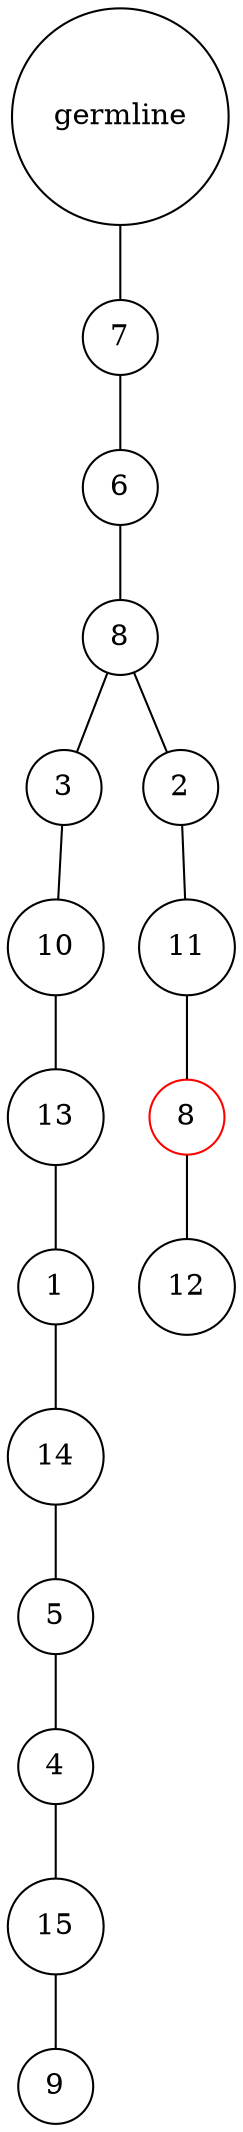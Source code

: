 graph {
	rankdir=UD;
	splines=line;
	node [shape=circle]
	"0x7fe9cc7c92b0" [label="germline"];
	"0x7fe9cc7c92e0" [label="7"];
	"0x7fe9cc7c92b0" -- "0x7fe9cc7c92e0" ;
	"0x7fe9cc7c9310" [label="6"];
	"0x7fe9cc7c92e0" -- "0x7fe9cc7c9310" ;
	"0x7fe9cc7c9340" [label="8"];
	"0x7fe9cc7c9310" -- "0x7fe9cc7c9340" ;
	"0x7fe9cc7c9370" [label="3"];
	"0x7fe9cc7c9340" -- "0x7fe9cc7c9370" ;
	"0x7fe9cc7c93a0" [label="10"];
	"0x7fe9cc7c9370" -- "0x7fe9cc7c93a0" ;
	"0x7fe9cc7c93d0" [label="13"];
	"0x7fe9cc7c93a0" -- "0x7fe9cc7c93d0" ;
	"0x7fe9cc7c9400" [label="1"];
	"0x7fe9cc7c93d0" -- "0x7fe9cc7c9400" ;
	"0x7fe9cc7c9430" [label="14"];
	"0x7fe9cc7c9400" -- "0x7fe9cc7c9430" ;
	"0x7fe9cc7c9460" [label="5"];
	"0x7fe9cc7c9430" -- "0x7fe9cc7c9460" ;
	"0x7fe9cc7c9490" [label="4"];
	"0x7fe9cc7c9460" -- "0x7fe9cc7c9490" ;
	"0x7fe9cc7c94c0" [label="15"];
	"0x7fe9cc7c9490" -- "0x7fe9cc7c94c0" ;
	"0x7fe9cc7c94f0" [label="9"];
	"0x7fe9cc7c94c0" -- "0x7fe9cc7c94f0" ;
	"0x7fe9cc7c9520" [label="2"];
	"0x7fe9cc7c9340" -- "0x7fe9cc7c9520" ;
	"0x7fe9cc7c9550" [label="11"];
	"0x7fe9cc7c9520" -- "0x7fe9cc7c9550" ;
	"0x7fe9cc7c9580" [label="8",color="red"];
	"0x7fe9cc7c9550" -- "0x7fe9cc7c9580" ;
	"0x7fe9cc7c95b0" [label="12"];
	"0x7fe9cc7c9580" -- "0x7fe9cc7c95b0" ;
}

